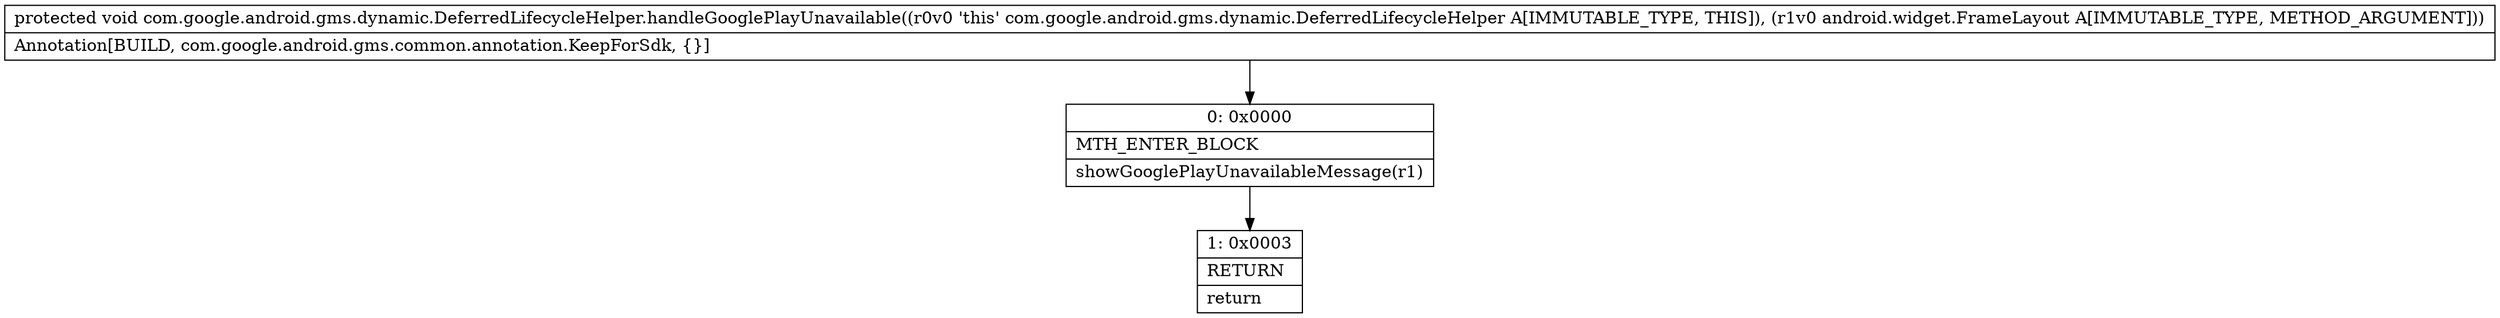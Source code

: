 digraph "CFG forcom.google.android.gms.dynamic.DeferredLifecycleHelper.handleGooglePlayUnavailable(Landroid\/widget\/FrameLayout;)V" {
Node_0 [shape=record,label="{0\:\ 0x0000|MTH_ENTER_BLOCK\l|showGooglePlayUnavailableMessage(r1)\l}"];
Node_1 [shape=record,label="{1\:\ 0x0003|RETURN\l|return\l}"];
MethodNode[shape=record,label="{protected void com.google.android.gms.dynamic.DeferredLifecycleHelper.handleGooglePlayUnavailable((r0v0 'this' com.google.android.gms.dynamic.DeferredLifecycleHelper A[IMMUTABLE_TYPE, THIS]), (r1v0 android.widget.FrameLayout A[IMMUTABLE_TYPE, METHOD_ARGUMENT]))  | Annotation[BUILD, com.google.android.gms.common.annotation.KeepForSdk, \{\}]\l}"];
MethodNode -> Node_0;
Node_0 -> Node_1;
}


